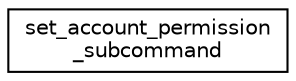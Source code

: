 digraph "Graphical Class Hierarchy"
{
  edge [fontname="Helvetica",fontsize="10",labelfontname="Helvetica",labelfontsize="10"];
  node [fontname="Helvetica",fontsize="10",shape=record];
  rankdir="LR";
  Node0 [label="set_account_permission\l_subcommand",height=0.2,width=0.4,color="black", fillcolor="white", style="filled",URL="$structset__account__permission__subcommand.html"];
}

